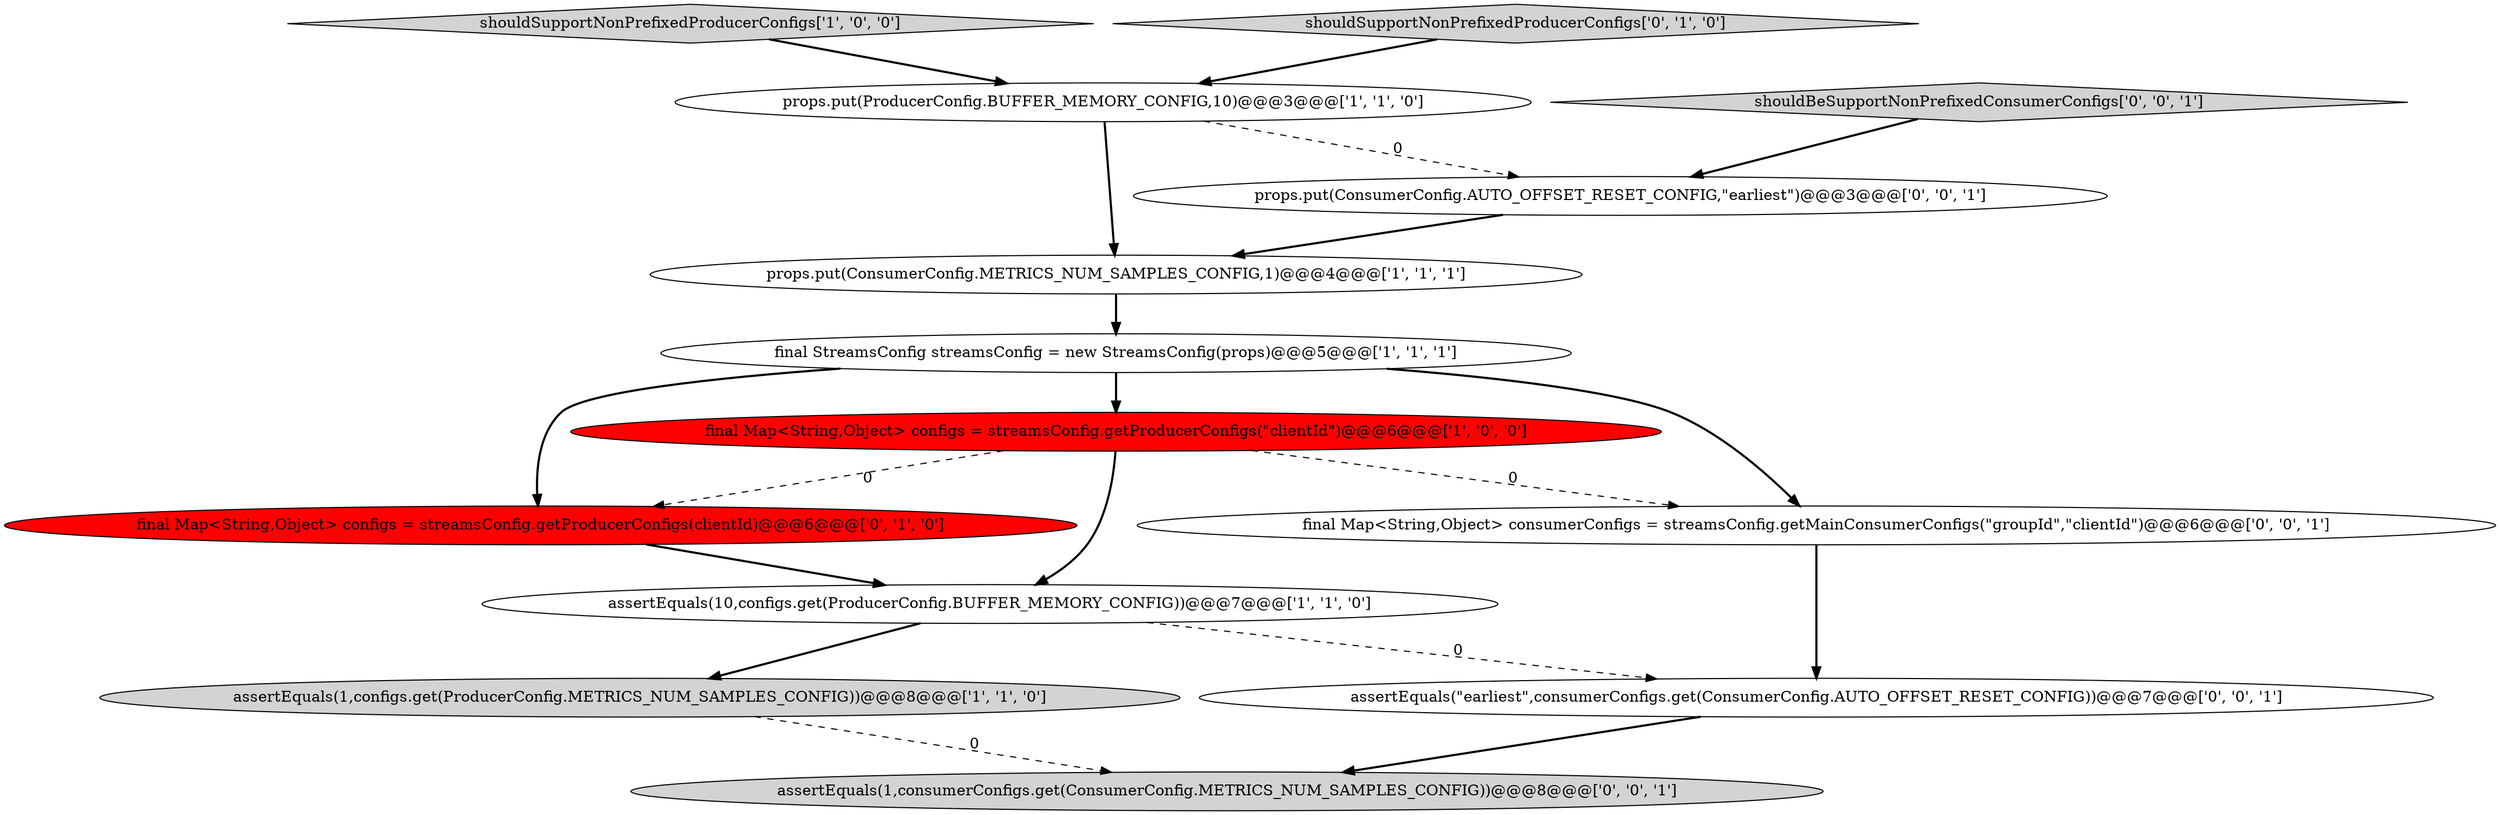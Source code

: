 digraph {
6 [style = filled, label = "assertEquals(1,configs.get(ProducerConfig.METRICS_NUM_SAMPLES_CONFIG))@@@8@@@['1', '1', '0']", fillcolor = lightgray, shape = ellipse image = "AAA0AAABBB1BBB"];
11 [style = filled, label = "props.put(ConsumerConfig.AUTO_OFFSET_RESET_CONFIG,\"earliest\")@@@3@@@['0', '0', '1']", fillcolor = white, shape = ellipse image = "AAA0AAABBB3BBB"];
13 [style = filled, label = "assertEquals(1,consumerConfigs.get(ConsumerConfig.METRICS_NUM_SAMPLES_CONFIG))@@@8@@@['0', '0', '1']", fillcolor = lightgray, shape = ellipse image = "AAA0AAABBB3BBB"];
3 [style = filled, label = "final Map<String,Object> configs = streamsConfig.getProducerConfigs(\"clientId\")@@@6@@@['1', '0', '0']", fillcolor = red, shape = ellipse image = "AAA1AAABBB1BBB"];
1 [style = filled, label = "final StreamsConfig streamsConfig = new StreamsConfig(props)@@@5@@@['1', '1', '1']", fillcolor = white, shape = ellipse image = "AAA0AAABBB1BBB"];
2 [style = filled, label = "shouldSupportNonPrefixedProducerConfigs['1', '0', '0']", fillcolor = lightgray, shape = diamond image = "AAA0AAABBB1BBB"];
7 [style = filled, label = "final Map<String,Object> configs = streamsConfig.getProducerConfigs(clientId)@@@6@@@['0', '1', '0']", fillcolor = red, shape = ellipse image = "AAA1AAABBB2BBB"];
12 [style = filled, label = "assertEquals(\"earliest\",consumerConfigs.get(ConsumerConfig.AUTO_OFFSET_RESET_CONFIG))@@@7@@@['0', '0', '1']", fillcolor = white, shape = ellipse image = "AAA0AAABBB3BBB"];
8 [style = filled, label = "shouldSupportNonPrefixedProducerConfigs['0', '1', '0']", fillcolor = lightgray, shape = diamond image = "AAA0AAABBB2BBB"];
0 [style = filled, label = "props.put(ProducerConfig.BUFFER_MEMORY_CONFIG,10)@@@3@@@['1', '1', '0']", fillcolor = white, shape = ellipse image = "AAA0AAABBB1BBB"];
10 [style = filled, label = "final Map<String,Object> consumerConfigs = streamsConfig.getMainConsumerConfigs(\"groupId\",\"clientId\")@@@6@@@['0', '0', '1']", fillcolor = white, shape = ellipse image = "AAA0AAABBB3BBB"];
9 [style = filled, label = "shouldBeSupportNonPrefixedConsumerConfigs['0', '0', '1']", fillcolor = lightgray, shape = diamond image = "AAA0AAABBB3BBB"];
5 [style = filled, label = "props.put(ConsumerConfig.METRICS_NUM_SAMPLES_CONFIG,1)@@@4@@@['1', '1', '1']", fillcolor = white, shape = ellipse image = "AAA0AAABBB1BBB"];
4 [style = filled, label = "assertEquals(10,configs.get(ProducerConfig.BUFFER_MEMORY_CONFIG))@@@7@@@['1', '1', '0']", fillcolor = white, shape = ellipse image = "AAA0AAABBB1BBB"];
1->3 [style = bold, label=""];
8->0 [style = bold, label=""];
12->13 [style = bold, label=""];
5->1 [style = bold, label=""];
11->5 [style = bold, label=""];
2->0 [style = bold, label=""];
0->11 [style = dashed, label="0"];
3->10 [style = dashed, label="0"];
7->4 [style = bold, label=""];
9->11 [style = bold, label=""];
6->13 [style = dashed, label="0"];
1->10 [style = bold, label=""];
4->6 [style = bold, label=""];
3->4 [style = bold, label=""];
1->7 [style = bold, label=""];
10->12 [style = bold, label=""];
3->7 [style = dashed, label="0"];
4->12 [style = dashed, label="0"];
0->5 [style = bold, label=""];
}
